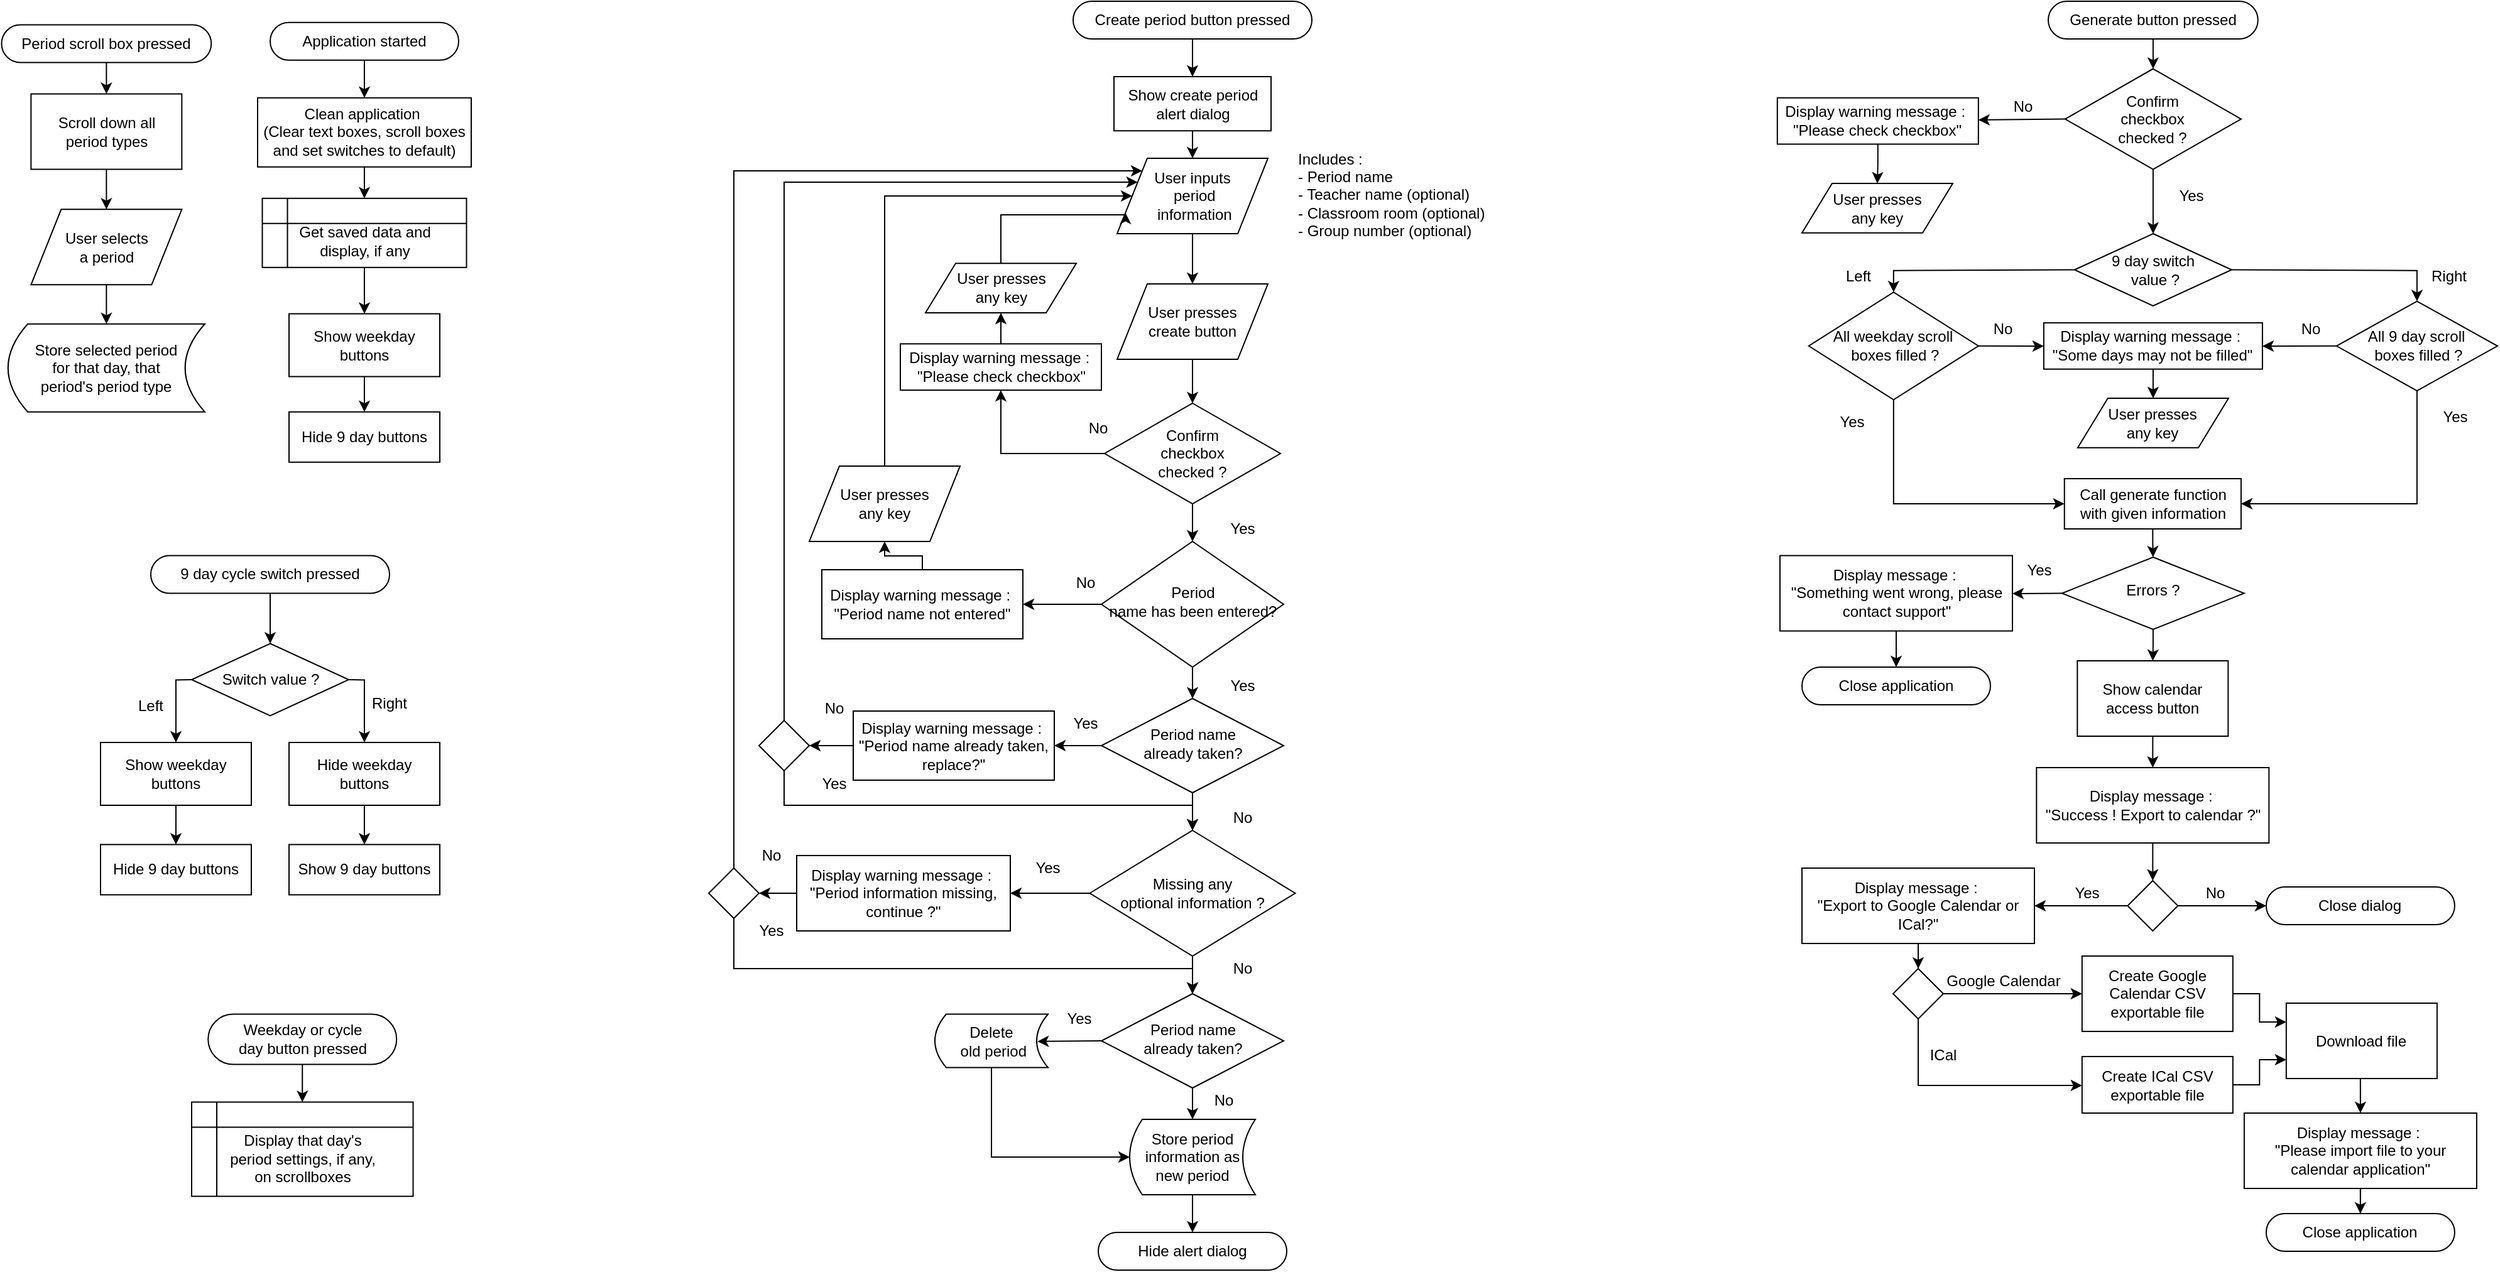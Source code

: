 <mxfile version="12.4.8" type="google"><diagram id="C5RBs43oDa-KdzZeNtuy" name="Page-1"><mxGraphModel dx="2889" dy="1118" grid="1" gridSize="10" guides="1" tooltips="1" connect="1" arrows="1" fold="1" page="1" pageScale="1" pageWidth="827" pageHeight="1169" math="0" shadow="0"><root><mxCell id="WIyWlLk6GJQsqaUBKTNV-0"/><mxCell id="WIyWlLk6GJQsqaUBKTNV-1" parent="WIyWlLk6GJQsqaUBKTNV-0"/><mxCell id="oQugHqv4biHZIEpsYnYX-87" style="edgeStyle=elbowEdgeStyle;rounded=0;orthogonalLoop=1;jettySize=auto;elbow=vertical;html=1;exitX=0.5;exitY=1;exitDx=0;exitDy=0;entryX=0.5;entryY=0;entryDx=0;entryDy=0;" parent="WIyWlLk6GJQsqaUBKTNV-1" source="WIyWlLk6GJQsqaUBKTNV-6" target="oQugHqv4biHZIEpsYnYX-86" edge="1"><mxGeometry relative="1" as="geometry"/></mxCell><mxCell id="oQugHqv4biHZIEpsYnYX-94" style="edgeStyle=elbowEdgeStyle;rounded=0;orthogonalLoop=1;jettySize=auto;elbow=vertical;html=1;exitX=0;exitY=0.5;exitDx=0;exitDy=0;entryX=1;entryY=0.5;entryDx=0;entryDy=0;" parent="WIyWlLk6GJQsqaUBKTNV-1" source="WIyWlLk6GJQsqaUBKTNV-6" target="oQugHqv4biHZIEpsYnYX-18" edge="1"><mxGeometry relative="1" as="geometry"/></mxCell><mxCell id="WIyWlLk6GJQsqaUBKTNV-6" value="Period &lt;br&gt;name has been entered?" style="rhombus;whiteSpace=wrap;html=1;shadow=0;fontFamily=Helvetica;fontSize=12;align=center;strokeWidth=1;spacing=6;spacingTop=-4;" parent="WIyWlLk6GJQsqaUBKTNV-1" vertex="1"><mxGeometry x="432.5" y="470" width="145" height="100" as="geometry"/></mxCell><mxCell id="oQugHqv4biHZIEpsYnYX-131" style="edgeStyle=elbowEdgeStyle;rounded=0;orthogonalLoop=1;jettySize=auto;elbow=vertical;html=1;exitX=0.5;exitY=1;exitDx=0;exitDy=0;entryX=0.5;entryY=0;entryDx=0;entryDy=0;" parent="WIyWlLk6GJQsqaUBKTNV-1" source="oQugHqv4biHZIEpsYnYX-2" target="oQugHqv4biHZIEpsYnYX-129" edge="1"><mxGeometry relative="1" as="geometry"/></mxCell><mxCell id="oQugHqv4biHZIEpsYnYX-2" value="Create period button pressed" style="rounded=1;whiteSpace=wrap;html=1;arcSize=50;" parent="WIyWlLk6GJQsqaUBKTNV-1" vertex="1"><mxGeometry x="410" y="40.0" width="190" height="30" as="geometry"/></mxCell><mxCell id="oQugHqv4biHZIEpsYnYX-3" style="edgeStyle=orthogonalEdgeStyle;rounded=0;orthogonalLoop=1;jettySize=auto;html=1;exitX=0.5;exitY=1;exitDx=0;exitDy=0;" parent="WIyWlLk6GJQsqaUBKTNV-1" source="oQugHqv4biHZIEpsYnYX-2" target="oQugHqv4biHZIEpsYnYX-2" edge="1"><mxGeometry relative="1" as="geometry"/></mxCell><mxCell id="oQugHqv4biHZIEpsYnYX-7" value="User inputs&lt;br&gt;&amp;nbsp;period&lt;br&gt;&amp;nbsp;information" style="shape=parallelogram;perimeter=parallelogramPerimeter;whiteSpace=wrap;html=1;" parent="WIyWlLk6GJQsqaUBKTNV-1" vertex="1"><mxGeometry x="445" y="165" width="120" height="60" as="geometry"/></mxCell><mxCell id="oQugHqv4biHZIEpsYnYX-36" style="edgeStyle=elbowEdgeStyle;rounded=0;orthogonalLoop=1;jettySize=auto;elbow=vertical;html=1;exitX=0.5;exitY=1;exitDx=0;exitDy=0;entryX=0.5;entryY=0;entryDx=0;entryDy=0;" parent="WIyWlLk6GJQsqaUBKTNV-1" source="oQugHqv4biHZIEpsYnYX-10" target="oQugHqv4biHZIEpsYnYX-35" edge="1"><mxGeometry relative="1" as="geometry"/></mxCell><mxCell id="oQugHqv4biHZIEpsYnYX-10" value="User presses&lt;br&gt;create button" style="shape=parallelogram;perimeter=parallelogramPerimeter;whiteSpace=wrap;html=1;" parent="WIyWlLk6GJQsqaUBKTNV-1" vertex="1"><mxGeometry x="445" y="265" width="120" height="60" as="geometry"/></mxCell><mxCell id="oQugHqv4biHZIEpsYnYX-11" value="" style="endArrow=classic;html=1;exitX=0.5;exitY=1;exitDx=0;exitDy=0;entryX=0.5;entryY=0;entryDx=0;entryDy=0;" parent="WIyWlLk6GJQsqaUBKTNV-1" source="oQugHqv4biHZIEpsYnYX-7" target="oQugHqv4biHZIEpsYnYX-10" edge="1"><mxGeometry width="50" height="50" relative="1" as="geometry"><mxPoint x="390" y="405" as="sourcePoint"/><mxPoint x="440" y="355" as="targetPoint"/></mxGeometry></mxCell><mxCell id="oQugHqv4biHZIEpsYnYX-13" value="Includes :&amp;nbsp;&lt;br&gt;- Period name&lt;br&gt;- Teacher name (optional)&lt;br&gt;- Classroom room (optional)&lt;br&gt;- Group number (optional)" style="text;html=1;align=left;verticalAlign=middle;resizable=0;points=[];autosize=1;" parent="WIyWlLk6GJQsqaUBKTNV-1" vertex="1"><mxGeometry x="586.75" y="153.74" width="160" height="80" as="geometry"/></mxCell><mxCell id="oQugHqv4biHZIEpsYnYX-17" value="No" style="text;html=1;strokeColor=none;fillColor=none;align=center;verticalAlign=middle;whiteSpace=wrap;rounded=0;" parent="WIyWlLk6GJQsqaUBKTNV-1" vertex="1"><mxGeometry x="400" y="492.5" width="40" height="20" as="geometry"/></mxCell><mxCell id="oQugHqv4biHZIEpsYnYX-146" style="edgeStyle=elbowEdgeStyle;rounded=0;orthogonalLoop=1;jettySize=auto;elbow=vertical;html=1;exitX=0.5;exitY=0;exitDx=0;exitDy=0;entryX=0.5;entryY=1;entryDx=0;entryDy=0;" parent="WIyWlLk6GJQsqaUBKTNV-1" source="oQugHqv4biHZIEpsYnYX-18" target="oQugHqv4biHZIEpsYnYX-145" edge="1"><mxGeometry relative="1" as="geometry"/></mxCell><mxCell id="oQugHqv4biHZIEpsYnYX-18" value="Display warning message :&amp;nbsp;&lt;br&gt;&quot;Period name not entered&quot;" style="rounded=0;whiteSpace=wrap;html=1;" parent="WIyWlLk6GJQsqaUBKTNV-1" vertex="1"><mxGeometry x="210" y="492.5" width="160" height="55" as="geometry"/></mxCell><mxCell id="oQugHqv4biHZIEpsYnYX-29" style="edgeStyle=orthogonalEdgeStyle;rounded=0;orthogonalLoop=1;jettySize=auto;html=1;exitX=0;exitY=0.5;exitDx=0;exitDy=0;entryX=1;entryY=0.5;entryDx=0;entryDy=0;" parent="WIyWlLk6GJQsqaUBKTNV-1" source="oQugHqv4biHZIEpsYnYX-22" target="oQugHqv4biHZIEpsYnYX-28" edge="1"><mxGeometry relative="1" as="geometry"/></mxCell><mxCell id="oQugHqv4biHZIEpsYnYX-116" style="edgeStyle=elbowEdgeStyle;rounded=0;orthogonalLoop=1;jettySize=auto;elbow=vertical;html=1;exitX=0.5;exitY=1;exitDx=0;exitDy=0;entryX=0.5;entryY=0;entryDx=0;entryDy=0;" parent="WIyWlLk6GJQsqaUBKTNV-1" source="oQugHqv4biHZIEpsYnYX-22" target="oQugHqv4biHZIEpsYnYX-115" edge="1"><mxGeometry relative="1" as="geometry"/></mxCell><mxCell id="oQugHqv4biHZIEpsYnYX-22" value="Missing any&lt;br&gt;optional information ?" style="rhombus;whiteSpace=wrap;html=1;" parent="WIyWlLk6GJQsqaUBKTNV-1" vertex="1"><mxGeometry x="423.25" y="700" width="163.5" height="100" as="geometry"/></mxCell><mxCell id="oQugHqv4biHZIEpsYnYX-25" value="Yes" style="text;html=1;strokeColor=none;fillColor=none;align=center;verticalAlign=middle;whiteSpace=wrap;rounded=0;" parent="WIyWlLk6GJQsqaUBKTNV-1" vertex="1"><mxGeometry x="525" y="575" width="40" height="20" as="geometry"/></mxCell><mxCell id="oQugHqv4biHZIEpsYnYX-32" style="edgeStyle=orthogonalEdgeStyle;rounded=0;orthogonalLoop=1;jettySize=auto;html=1;exitX=0;exitY=0.5;exitDx=0;exitDy=0;entryX=1;entryY=0.5;entryDx=0;entryDy=0;" parent="WIyWlLk6GJQsqaUBKTNV-1" source="oQugHqv4biHZIEpsYnYX-28" target="oQugHqv4biHZIEpsYnYX-31" edge="1"><mxGeometry relative="1" as="geometry"/></mxCell><mxCell id="oQugHqv4biHZIEpsYnYX-28" value="Display warning message :&amp;nbsp;&lt;br&gt;&quot;Period information missing, continue ?&quot;" style="rounded=0;whiteSpace=wrap;html=1;" parent="WIyWlLk6GJQsqaUBKTNV-1" vertex="1"><mxGeometry x="190" y="720" width="170" height="60" as="geometry"/></mxCell><mxCell id="oQugHqv4biHZIEpsYnYX-30" value="Yes" style="text;html=1;strokeColor=none;fillColor=none;align=center;verticalAlign=middle;whiteSpace=wrap;rounded=0;" parent="WIyWlLk6GJQsqaUBKTNV-1" vertex="1"><mxGeometry x="370" y="720" width="40" height="20" as="geometry"/></mxCell><mxCell id="oQugHqv4biHZIEpsYnYX-33" style="edgeStyle=orthogonalEdgeStyle;rounded=0;orthogonalLoop=1;jettySize=auto;html=1;exitX=0.5;exitY=0;exitDx=0;exitDy=0;entryX=0;entryY=0;entryDx=0;entryDy=0;" parent="WIyWlLk6GJQsqaUBKTNV-1" source="oQugHqv4biHZIEpsYnYX-31" target="oQugHqv4biHZIEpsYnYX-7" edge="1"><mxGeometry relative="1" as="geometry"><mxPoint x="420" y="195" as="targetPoint"/><Array as="points"><mxPoint x="140" y="175"/></Array></mxGeometry></mxCell><mxCell id="oQugHqv4biHZIEpsYnYX-166" style="edgeStyle=elbowEdgeStyle;rounded=0;orthogonalLoop=1;jettySize=auto;elbow=vertical;html=1;exitX=0.5;exitY=1;exitDx=0;exitDy=0;entryX=0.5;entryY=0;entryDx=0;entryDy=0;" parent="WIyWlLk6GJQsqaUBKTNV-1" source="oQugHqv4biHZIEpsYnYX-31" target="oQugHqv4biHZIEpsYnYX-115" edge="1"><mxGeometry relative="1" as="geometry"><Array as="points"><mxPoint x="330" y="810"/></Array></mxGeometry></mxCell><mxCell id="oQugHqv4biHZIEpsYnYX-31" value="" style="rhombus;whiteSpace=wrap;html=1;" parent="WIyWlLk6GJQsqaUBKTNV-1" vertex="1"><mxGeometry x="120" y="730" width="40" height="40" as="geometry"/></mxCell><mxCell id="oQugHqv4biHZIEpsYnYX-34" value="No" style="text;html=1;strokeColor=none;fillColor=none;align=center;verticalAlign=middle;whiteSpace=wrap;rounded=0;" parent="WIyWlLk6GJQsqaUBKTNV-1" vertex="1"><mxGeometry x="150" y="710" width="40" height="20" as="geometry"/></mxCell><mxCell id="oQugHqv4biHZIEpsYnYX-37" style="edgeStyle=elbowEdgeStyle;rounded=0;orthogonalLoop=1;jettySize=auto;elbow=vertical;html=1;exitX=0.5;exitY=1;exitDx=0;exitDy=0;entryX=0.5;entryY=0;entryDx=0;entryDy=0;" parent="WIyWlLk6GJQsqaUBKTNV-1" source="oQugHqv4biHZIEpsYnYX-35" target="WIyWlLk6GJQsqaUBKTNV-6" edge="1"><mxGeometry relative="1" as="geometry"/></mxCell><mxCell id="oQugHqv4biHZIEpsYnYX-164" style="edgeStyle=elbowEdgeStyle;rounded=0;orthogonalLoop=1;jettySize=auto;elbow=vertical;html=1;exitX=0;exitY=0.5;exitDx=0;exitDy=0;entryX=0.5;entryY=1;entryDx=0;entryDy=0;" parent="WIyWlLk6GJQsqaUBKTNV-1" source="oQugHqv4biHZIEpsYnYX-35" target="oQugHqv4biHZIEpsYnYX-161" edge="1"><mxGeometry relative="1" as="geometry"><Array as="points"><mxPoint x="400" y="400"/></Array></mxGeometry></mxCell><mxCell id="oQugHqv4biHZIEpsYnYX-35" value="Confirm &lt;br&gt;checkbox&lt;br&gt;checked ?" style="rhombus;whiteSpace=wrap;html=1;" parent="WIyWlLk6GJQsqaUBKTNV-1" vertex="1"><mxGeometry x="435" y="360" width="140" height="80" as="geometry"/></mxCell><mxCell id="oQugHqv4biHZIEpsYnYX-126" style="edgeStyle=elbowEdgeStyle;rounded=0;orthogonalLoop=1;jettySize=auto;elbow=vertical;html=1;exitX=0.5;exitY=1;exitDx=0;exitDy=0;entryX=0.5;entryY=0;entryDx=0;entryDy=0;" parent="WIyWlLk6GJQsqaUBKTNV-1" source="oQugHqv4biHZIEpsYnYX-43" target="oQugHqv4biHZIEpsYnYX-47" edge="1"><mxGeometry relative="1" as="geometry"/></mxCell><mxCell id="oQugHqv4biHZIEpsYnYX-43" value="Store period information as&lt;br&gt;new period" style="shape=dataStorage;whiteSpace=wrap;html=1;" parent="WIyWlLk6GJQsqaUBKTNV-1" vertex="1"><mxGeometry x="455" y="930" width="100" height="60" as="geometry"/></mxCell><mxCell id="oQugHqv4biHZIEpsYnYX-46" value="Yes" style="text;html=1;strokeColor=none;fillColor=none;align=center;verticalAlign=middle;whiteSpace=wrap;rounded=0;" parent="WIyWlLk6GJQsqaUBKTNV-1" vertex="1"><mxGeometry x="150" y="770" width="40" height="20" as="geometry"/></mxCell><mxCell id="oQugHqv4biHZIEpsYnYX-47" value="Hide alert dialog" style="rounded=1;whiteSpace=wrap;html=1;arcSize=50;" parent="WIyWlLk6GJQsqaUBKTNV-1" vertex="1"><mxGeometry x="430" y="1020" width="150" height="30" as="geometry"/></mxCell><mxCell id="oQugHqv4biHZIEpsYnYX-53" style="edgeStyle=elbowEdgeStyle;rounded=0;orthogonalLoop=1;jettySize=auto;elbow=vertical;html=1;exitX=0.5;exitY=1;exitDx=0;exitDy=0;entryX=0.5;entryY=0;entryDx=0;entryDy=0;" parent="WIyWlLk6GJQsqaUBKTNV-1" source="oQugHqv4biHZIEpsYnYX-49" target="oQugHqv4biHZIEpsYnYX-51" edge="1"><mxGeometry relative="1" as="geometry"/></mxCell><mxCell id="oQugHqv4biHZIEpsYnYX-49" value="Clean application&amp;nbsp;&lt;br&gt;(Clear text boxes, scroll boxes and set switches to default)" style="rounded=0;whiteSpace=wrap;html=1;" parent="WIyWlLk6GJQsqaUBKTNV-1" vertex="1"><mxGeometry x="-239" y="116.88" width="170" height="55" as="geometry"/></mxCell><mxCell id="oQugHqv4biHZIEpsYnYX-52" style="edgeStyle=elbowEdgeStyle;rounded=0;orthogonalLoop=1;jettySize=auto;elbow=vertical;html=1;exitX=0.5;exitY=1;exitDx=0;exitDy=0;entryX=0.5;entryY=0;entryDx=0;entryDy=0;" parent="WIyWlLk6GJQsqaUBKTNV-1" source="oQugHqv4biHZIEpsYnYX-50" target="oQugHqv4biHZIEpsYnYX-49" edge="1"><mxGeometry relative="1" as="geometry"/></mxCell><mxCell id="oQugHqv4biHZIEpsYnYX-50" value="Application started" style="rounded=1;whiteSpace=wrap;html=1;arcSize=50;" parent="WIyWlLk6GJQsqaUBKTNV-1" vertex="1"><mxGeometry x="-229" y="56.88" width="150" height="30" as="geometry"/></mxCell><mxCell id="oQugHqv4biHZIEpsYnYX-73" style="edgeStyle=elbowEdgeStyle;rounded=0;orthogonalLoop=1;jettySize=auto;elbow=vertical;html=1;exitX=0.5;exitY=1;exitDx=0;exitDy=0;entryX=0.5;entryY=0;entryDx=0;entryDy=0;" parent="WIyWlLk6GJQsqaUBKTNV-1" source="oQugHqv4biHZIEpsYnYX-51" target="oQugHqv4biHZIEpsYnYX-72" edge="1"><mxGeometry relative="1" as="geometry"/></mxCell><mxCell id="oQugHqv4biHZIEpsYnYX-51" value="&amp;nbsp; &amp;nbsp; &amp;nbsp; &amp;nbsp;&lt;br&gt;Get saved data and &lt;br&gt;display, if any" style="shape=internalStorage;whiteSpace=wrap;html=1;backgroundOutline=1;" parent="WIyWlLk6GJQsqaUBKTNV-1" vertex="1"><mxGeometry x="-235.25" y="196.88" width="162.5" height="55" as="geometry"/></mxCell><mxCell id="oQugHqv4biHZIEpsYnYX-58" style="edgeStyle=elbowEdgeStyle;rounded=0;orthogonalLoop=1;jettySize=auto;elbow=vertical;html=1;exitX=0.5;exitY=1;exitDx=0;exitDy=0;entryX=0.5;entryY=0;entryDx=0;entryDy=0;" parent="WIyWlLk6GJQsqaUBKTNV-1" source="oQugHqv4biHZIEpsYnYX-54" target="oQugHqv4biHZIEpsYnYX-57" edge="1"><mxGeometry relative="1" as="geometry"/></mxCell><mxCell id="oQugHqv4biHZIEpsYnYX-54" value="9 day cycle switch pressed" style="rounded=1;whiteSpace=wrap;html=1;arcSize=50;" parent="WIyWlLk6GJQsqaUBKTNV-1" vertex="1"><mxGeometry x="-324" y="481.25" width="190" height="30" as="geometry"/></mxCell><mxCell id="oQugHqv4biHZIEpsYnYX-152" style="edgeStyle=elbowEdgeStyle;rounded=0;orthogonalLoop=1;jettySize=auto;elbow=vertical;html=1;exitX=1;exitY=0.5;exitDx=0;exitDy=0;entryX=0.5;entryY=0;entryDx=0;entryDy=0;" parent="WIyWlLk6GJQsqaUBKTNV-1" source="oQugHqv4biHZIEpsYnYX-57" target="oQugHqv4biHZIEpsYnYX-59" edge="1"><mxGeometry relative="1" as="geometry"><Array as="points"><mxPoint x="-154" y="580.25"/></Array></mxGeometry></mxCell><mxCell id="oQugHqv4biHZIEpsYnYX-153" style="edgeStyle=elbowEdgeStyle;rounded=0;orthogonalLoop=1;jettySize=auto;elbow=vertical;html=1;exitX=0;exitY=0.5;exitDx=0;exitDy=0;entryX=0.5;entryY=0;entryDx=0;entryDy=0;" parent="WIyWlLk6GJQsqaUBKTNV-1" source="oQugHqv4biHZIEpsYnYX-57" target="oQugHqv4biHZIEpsYnYX-62" edge="1"><mxGeometry relative="1" as="geometry"><Array as="points"><mxPoint x="-304" y="580.25"/></Array></mxGeometry></mxCell><mxCell id="oQugHqv4biHZIEpsYnYX-57" value="Switch value ?" style="rhombus;whiteSpace=wrap;html=1;" parent="WIyWlLk6GJQsqaUBKTNV-1" vertex="1"><mxGeometry x="-291.5" y="551.25" width="125" height="57.5" as="geometry"/></mxCell><mxCell id="oQugHqv4biHZIEpsYnYX-69" style="edgeStyle=elbowEdgeStyle;rounded=0;orthogonalLoop=1;jettySize=auto;elbow=vertical;html=1;exitX=0.5;exitY=1;exitDx=0;exitDy=0;entryX=0.5;entryY=0;entryDx=0;entryDy=0;" parent="WIyWlLk6GJQsqaUBKTNV-1" source="oQugHqv4biHZIEpsYnYX-59" target="oQugHqv4biHZIEpsYnYX-60" edge="1"><mxGeometry relative="1" as="geometry"/></mxCell><mxCell id="oQugHqv4biHZIEpsYnYX-59" value="Hide weekday buttons" style="rounded=0;whiteSpace=wrap;html=1;" parent="WIyWlLk6GJQsqaUBKTNV-1" vertex="1"><mxGeometry x="-214" y="630" width="120" height="50" as="geometry"/></mxCell><mxCell id="oQugHqv4biHZIEpsYnYX-60" value="Show 9 day buttons" style="rounded=0;whiteSpace=wrap;html=1;" parent="WIyWlLk6GJQsqaUBKTNV-1" vertex="1"><mxGeometry x="-214" y="711.25" width="120" height="40" as="geometry"/></mxCell><mxCell id="oQugHqv4biHZIEpsYnYX-61" value="Hide 9 day buttons" style="rounded=0;whiteSpace=wrap;html=1;" parent="WIyWlLk6GJQsqaUBKTNV-1" vertex="1"><mxGeometry x="-364" y="711.25" width="120" height="40" as="geometry"/></mxCell><mxCell id="oQugHqv4biHZIEpsYnYX-68" style="edgeStyle=elbowEdgeStyle;rounded=0;orthogonalLoop=1;jettySize=auto;elbow=vertical;html=1;exitX=0.5;exitY=1;exitDx=0;exitDy=0;entryX=0.5;entryY=0;entryDx=0;entryDy=0;" parent="WIyWlLk6GJQsqaUBKTNV-1" source="oQugHqv4biHZIEpsYnYX-62" target="oQugHqv4biHZIEpsYnYX-61" edge="1"><mxGeometry relative="1" as="geometry"/></mxCell><mxCell id="oQugHqv4biHZIEpsYnYX-62" value="Show weekday buttons" style="rounded=0;whiteSpace=wrap;html=1;" parent="WIyWlLk6GJQsqaUBKTNV-1" vertex="1"><mxGeometry x="-364" y="630" width="120" height="50" as="geometry"/></mxCell><mxCell id="oQugHqv4biHZIEpsYnYX-66" value="Left" style="text;html=1;strokeColor=none;fillColor=none;align=center;verticalAlign=middle;whiteSpace=wrap;rounded=0;" parent="WIyWlLk6GJQsqaUBKTNV-1" vertex="1"><mxGeometry x="-344" y="591.25" width="40" height="20" as="geometry"/></mxCell><mxCell id="oQugHqv4biHZIEpsYnYX-67" value="Right" style="text;html=1;strokeColor=none;fillColor=none;align=center;verticalAlign=middle;whiteSpace=wrap;rounded=0;" parent="WIyWlLk6GJQsqaUBKTNV-1" vertex="1"><mxGeometry x="-154" y="588.75" width="40" height="20" as="geometry"/></mxCell><mxCell id="oQugHqv4biHZIEpsYnYX-70" value="Hide 9 day buttons" style="rounded=0;whiteSpace=wrap;html=1;" parent="WIyWlLk6GJQsqaUBKTNV-1" vertex="1"><mxGeometry x="-214" y="366.88" width="120" height="40" as="geometry"/></mxCell><mxCell id="oQugHqv4biHZIEpsYnYX-71" style="edgeStyle=elbowEdgeStyle;rounded=0;orthogonalLoop=1;jettySize=auto;elbow=vertical;html=1;exitX=0.5;exitY=1;exitDx=0;exitDy=0;entryX=0.5;entryY=0;entryDx=0;entryDy=0;" parent="WIyWlLk6GJQsqaUBKTNV-1" source="oQugHqv4biHZIEpsYnYX-72" target="oQugHqv4biHZIEpsYnYX-70" edge="1"><mxGeometry relative="1" as="geometry"/></mxCell><mxCell id="oQugHqv4biHZIEpsYnYX-72" value="Show weekday buttons" style="rounded=0;whiteSpace=wrap;html=1;" parent="WIyWlLk6GJQsqaUBKTNV-1" vertex="1"><mxGeometry x="-214" y="288.76" width="120" height="50" as="geometry"/></mxCell><mxCell id="oQugHqv4biHZIEpsYnYX-77" style="edgeStyle=elbowEdgeStyle;rounded=0;orthogonalLoop=1;jettySize=auto;elbow=vertical;html=1;exitX=0.5;exitY=1;exitDx=0;exitDy=0;entryX=0.5;entryY=0;entryDx=0;entryDy=0;" parent="WIyWlLk6GJQsqaUBKTNV-1" source="oQugHqv4biHZIEpsYnYX-74" target="oQugHqv4biHZIEpsYnYX-76" edge="1"><mxGeometry relative="1" as="geometry"/></mxCell><mxCell id="oQugHqv4biHZIEpsYnYX-74" value="Weekday or cycle &lt;br&gt;day button pressed" style="rounded=1;whiteSpace=wrap;html=1;arcSize=50;" parent="WIyWlLk6GJQsqaUBKTNV-1" vertex="1"><mxGeometry x="-278.38" y="846.25" width="150" height="40" as="geometry"/></mxCell><mxCell id="oQugHqv4biHZIEpsYnYX-76" value="&amp;nbsp; &amp;nbsp; &amp;nbsp; &amp;nbsp;&lt;br&gt;Display that day's&lt;br&gt;&amp;nbsp;period settings, if any,&amp;nbsp;&lt;br&gt;on scrollboxes" style="shape=internalStorage;whiteSpace=wrap;html=1;backgroundOutline=1;" parent="WIyWlLk6GJQsqaUBKTNV-1" vertex="1"><mxGeometry x="-291.5" y="916.25" width="176.25" height="75" as="geometry"/></mxCell><mxCell id="oQugHqv4biHZIEpsYnYX-80" style="edgeStyle=elbowEdgeStyle;rounded=0;orthogonalLoop=1;jettySize=auto;elbow=vertical;html=1;exitX=0.5;exitY=1;exitDx=0;exitDy=0;entryX=0.5;entryY=0;entryDx=0;entryDy=0;" parent="WIyWlLk6GJQsqaUBKTNV-1" source="oQugHqv4biHZIEpsYnYX-78" target="oQugHqv4biHZIEpsYnYX-79" edge="1"><mxGeometry relative="1" as="geometry"/></mxCell><mxCell id="oQugHqv4biHZIEpsYnYX-78" value="Period scroll box pressed" style="rounded=1;whiteSpace=wrap;html=1;arcSize=50;" parent="WIyWlLk6GJQsqaUBKTNV-1" vertex="1"><mxGeometry x="-442.75" y="58.76" width="166.88" height="30" as="geometry"/></mxCell><mxCell id="oQugHqv4biHZIEpsYnYX-83" style="edgeStyle=elbowEdgeStyle;rounded=0;orthogonalLoop=1;jettySize=auto;elbow=vertical;html=1;exitX=0.5;exitY=1;exitDx=0;exitDy=0;entryX=0.5;entryY=0;entryDx=0;entryDy=0;" parent="WIyWlLk6GJQsqaUBKTNV-1" source="oQugHqv4biHZIEpsYnYX-79" target="oQugHqv4biHZIEpsYnYX-81" edge="1"><mxGeometry relative="1" as="geometry"/></mxCell><mxCell id="oQugHqv4biHZIEpsYnYX-79" value="Scroll down all &lt;br&gt;period types" style="rounded=0;whiteSpace=wrap;html=1;" parent="WIyWlLk6GJQsqaUBKTNV-1" vertex="1"><mxGeometry x="-419.31" y="113.76" width="120" height="60" as="geometry"/></mxCell><mxCell id="oQugHqv4biHZIEpsYnYX-85" style="edgeStyle=elbowEdgeStyle;rounded=0;orthogonalLoop=1;jettySize=auto;elbow=vertical;html=1;exitX=0.5;exitY=1;exitDx=0;exitDy=0;" parent="WIyWlLk6GJQsqaUBKTNV-1" source="oQugHqv4biHZIEpsYnYX-81" target="oQugHqv4biHZIEpsYnYX-84" edge="1"><mxGeometry relative="1" as="geometry"/></mxCell><mxCell id="oQugHqv4biHZIEpsYnYX-81" value="User selects&lt;br&gt;a period" style="shape=parallelogram;perimeter=parallelogramPerimeter;whiteSpace=wrap;html=1;" parent="WIyWlLk6GJQsqaUBKTNV-1" vertex="1"><mxGeometry x="-419.31" y="205.64" width="120" height="60" as="geometry"/></mxCell><mxCell id="oQugHqv4biHZIEpsYnYX-84" value="Store selected period &lt;br&gt;for that day, that &lt;br&gt;period's period type" style="shape=dataStorage;whiteSpace=wrap;html=1;" parent="WIyWlLk6GJQsqaUBKTNV-1" vertex="1"><mxGeometry x="-437.59" y="296.88" width="156.56" height="70" as="geometry"/></mxCell><mxCell id="oQugHqv4biHZIEpsYnYX-88" style="edgeStyle=elbowEdgeStyle;rounded=0;orthogonalLoop=1;jettySize=auto;elbow=vertical;html=1;exitX=0.5;exitY=1;exitDx=0;exitDy=0;entryX=0.5;entryY=0;entryDx=0;entryDy=0;" parent="WIyWlLk6GJQsqaUBKTNV-1" source="oQugHqv4biHZIEpsYnYX-86" target="oQugHqv4biHZIEpsYnYX-22" edge="1"><mxGeometry relative="1" as="geometry"/></mxCell><mxCell id="oQugHqv4biHZIEpsYnYX-103" style="edgeStyle=elbowEdgeStyle;rounded=0;orthogonalLoop=1;jettySize=auto;elbow=vertical;html=1;exitX=0;exitY=0.5;exitDx=0;exitDy=0;entryX=1;entryY=0.5;entryDx=0;entryDy=0;" parent="WIyWlLk6GJQsqaUBKTNV-1" source="oQugHqv4biHZIEpsYnYX-86" target="oQugHqv4biHZIEpsYnYX-96" edge="1"><mxGeometry relative="1" as="geometry"/></mxCell><mxCell id="oQugHqv4biHZIEpsYnYX-86" value="Period name &lt;br&gt;already taken?" style="rhombus;whiteSpace=wrap;html=1;shadow=0;fontFamily=Helvetica;fontSize=12;align=center;strokeWidth=1;spacing=6;spacingTop=-4;" parent="WIyWlLk6GJQsqaUBKTNV-1" vertex="1"><mxGeometry x="432.5" y="595" width="145" height="75" as="geometry"/></mxCell><mxCell id="oQugHqv4biHZIEpsYnYX-90" value="Yes" style="text;html=1;strokeColor=none;fillColor=none;align=center;verticalAlign=middle;whiteSpace=wrap;rounded=0;" parent="WIyWlLk6GJQsqaUBKTNV-1" vertex="1"><mxGeometry x="400" y="605" width="40" height="20" as="geometry"/></mxCell><mxCell id="oQugHqv4biHZIEpsYnYX-91" value="No" style="text;html=1;strokeColor=none;fillColor=none;align=center;verticalAlign=middle;whiteSpace=wrap;rounded=0;" parent="WIyWlLk6GJQsqaUBKTNV-1" vertex="1"><mxGeometry x="525" y="680" width="40" height="20" as="geometry"/></mxCell><mxCell id="oQugHqv4biHZIEpsYnYX-92" value="No" style="text;html=1;strokeColor=none;fillColor=none;align=center;verticalAlign=middle;whiteSpace=wrap;rounded=0;" parent="WIyWlLk6GJQsqaUBKTNV-1" vertex="1"><mxGeometry x="410" y="370" width="40" height="20" as="geometry"/></mxCell><mxCell id="oQugHqv4biHZIEpsYnYX-93" value="Yes" style="text;html=1;strokeColor=none;fillColor=none;align=center;verticalAlign=middle;whiteSpace=wrap;rounded=0;" parent="WIyWlLk6GJQsqaUBKTNV-1" vertex="1"><mxGeometry x="525" y="450" width="40" height="20" as="geometry"/></mxCell><mxCell id="oQugHqv4biHZIEpsYnYX-105" style="edgeStyle=elbowEdgeStyle;rounded=0;orthogonalLoop=1;jettySize=auto;elbow=vertical;html=1;exitX=0;exitY=0.5;exitDx=0;exitDy=0;entryX=1;entryY=0.5;entryDx=0;entryDy=0;" parent="WIyWlLk6GJQsqaUBKTNV-1" source="oQugHqv4biHZIEpsYnYX-96" target="oQugHqv4biHZIEpsYnYX-104" edge="1"><mxGeometry relative="1" as="geometry"/></mxCell><mxCell id="oQugHqv4biHZIEpsYnYX-96" value="Display warning message :&amp;nbsp;&lt;br&gt;&quot;Period name already taken, replace?&quot;" style="rounded=0;whiteSpace=wrap;html=1;" parent="WIyWlLk6GJQsqaUBKTNV-1" vertex="1"><mxGeometry x="235" y="605" width="160" height="55" as="geometry"/></mxCell><mxCell id="oQugHqv4biHZIEpsYnYX-107" style="edgeStyle=elbowEdgeStyle;rounded=0;orthogonalLoop=1;jettySize=auto;elbow=vertical;html=1;exitX=0.5;exitY=0;exitDx=0;exitDy=0;entryX=0;entryY=0.25;entryDx=0;entryDy=0;" parent="WIyWlLk6GJQsqaUBKTNV-1" source="oQugHqv4biHZIEpsYnYX-104" target="oQugHqv4biHZIEpsYnYX-7" edge="1"><mxGeometry relative="1" as="geometry"><Array as="points"><mxPoint x="340" y="184"/></Array></mxGeometry></mxCell><mxCell id="oQugHqv4biHZIEpsYnYX-109" style="edgeStyle=elbowEdgeStyle;rounded=0;orthogonalLoop=1;jettySize=auto;elbow=vertical;html=1;exitX=0.5;exitY=1;exitDx=0;exitDy=0;entryX=0.5;entryY=0;entryDx=0;entryDy=0;" parent="WIyWlLk6GJQsqaUBKTNV-1" source="oQugHqv4biHZIEpsYnYX-104" target="oQugHqv4biHZIEpsYnYX-22" edge="1"><mxGeometry relative="1" as="geometry"><Array as="points"><mxPoint x="400" y="680"/><mxPoint x="505" y="700"/><mxPoint x="330" y="700"/></Array></mxGeometry></mxCell><mxCell id="oQugHqv4biHZIEpsYnYX-104" value="" style="rhombus;whiteSpace=wrap;html=1;" parent="WIyWlLk6GJQsqaUBKTNV-1" vertex="1"><mxGeometry x="160" y="612.5" width="40" height="40" as="geometry"/></mxCell><mxCell id="oQugHqv4biHZIEpsYnYX-108" value="No" style="text;html=1;strokeColor=none;fillColor=none;align=center;verticalAlign=middle;whiteSpace=wrap;rounded=0;" parent="WIyWlLk6GJQsqaUBKTNV-1" vertex="1"><mxGeometry x="200" y="592.5" width="40" height="20" as="geometry"/></mxCell><mxCell id="oQugHqv4biHZIEpsYnYX-110" value="Yes" style="text;html=1;strokeColor=none;fillColor=none;align=center;verticalAlign=middle;whiteSpace=wrap;rounded=0;" parent="WIyWlLk6GJQsqaUBKTNV-1" vertex="1"><mxGeometry x="200" y="652.5" width="40" height="20" as="geometry"/></mxCell><mxCell id="oQugHqv4biHZIEpsYnYX-125" style="edgeStyle=elbowEdgeStyle;rounded=0;orthogonalLoop=1;jettySize=auto;elbow=vertical;html=1;exitX=0.5;exitY=1;exitDx=0;exitDy=0;entryX=0;entryY=0.5;entryDx=0;entryDy=0;" parent="WIyWlLk6GJQsqaUBKTNV-1" source="oQugHqv4biHZIEpsYnYX-111" target="oQugHqv4biHZIEpsYnYX-43" edge="1"><mxGeometry relative="1" as="geometry"><Array as="points"><mxPoint x="400" y="960"/></Array></mxGeometry></mxCell><mxCell id="oQugHqv4biHZIEpsYnYX-111" value="Delete&lt;br&gt;&amp;nbsp;old period" style="shape=dataStorage;whiteSpace=wrap;html=1;" parent="WIyWlLk6GJQsqaUBKTNV-1" vertex="1"><mxGeometry x="300" y="846.25" width="90" height="42.5" as="geometry"/></mxCell><mxCell id="oQugHqv4biHZIEpsYnYX-119" style="edgeStyle=elbowEdgeStyle;rounded=0;orthogonalLoop=1;jettySize=auto;elbow=vertical;html=1;exitX=0;exitY=0.5;exitDx=0;exitDy=0;entryX=0.907;entryY=0.535;entryDx=0;entryDy=0;entryPerimeter=0;" parent="WIyWlLk6GJQsqaUBKTNV-1" source="oQugHqv4biHZIEpsYnYX-115" target="oQugHqv4biHZIEpsYnYX-111" edge="1"><mxGeometry relative="1" as="geometry"/></mxCell><mxCell id="oQugHqv4biHZIEpsYnYX-124" style="edgeStyle=elbowEdgeStyle;rounded=0;orthogonalLoop=1;jettySize=auto;elbow=vertical;html=1;exitX=0.5;exitY=1;exitDx=0;exitDy=0;" parent="WIyWlLk6GJQsqaUBKTNV-1" source="oQugHqv4biHZIEpsYnYX-115" target="oQugHqv4biHZIEpsYnYX-43" edge="1"><mxGeometry relative="1" as="geometry"/></mxCell><mxCell id="oQugHqv4biHZIEpsYnYX-115" value="Period name &lt;br&gt;already taken?" style="rhombus;whiteSpace=wrap;html=1;shadow=0;fontFamily=Helvetica;fontSize=12;align=center;strokeWidth=1;spacing=6;spacingTop=-4;" parent="WIyWlLk6GJQsqaUBKTNV-1" vertex="1"><mxGeometry x="432.5" y="830" width="145" height="75" as="geometry"/></mxCell><mxCell id="oQugHqv4biHZIEpsYnYX-117" value="No" style="text;html=1;strokeColor=none;fillColor=none;align=center;verticalAlign=middle;whiteSpace=wrap;rounded=0;" parent="WIyWlLk6GJQsqaUBKTNV-1" vertex="1"><mxGeometry x="525" y="800" width="40" height="20" as="geometry"/></mxCell><mxCell id="oQugHqv4biHZIEpsYnYX-122" value="No" style="text;html=1;strokeColor=none;fillColor=none;align=center;verticalAlign=middle;whiteSpace=wrap;rounded=0;" parent="WIyWlLk6GJQsqaUBKTNV-1" vertex="1"><mxGeometry x="510" y="905" width="40" height="20" as="geometry"/></mxCell><mxCell id="oQugHqv4biHZIEpsYnYX-123" value="Yes" style="text;html=1;strokeColor=none;fillColor=none;align=center;verticalAlign=middle;whiteSpace=wrap;rounded=0;" parent="WIyWlLk6GJQsqaUBKTNV-1" vertex="1"><mxGeometry x="395" y="840" width="40" height="20" as="geometry"/></mxCell><mxCell id="oQugHqv4biHZIEpsYnYX-132" style="edgeStyle=elbowEdgeStyle;rounded=0;orthogonalLoop=1;jettySize=auto;elbow=vertical;html=1;exitX=0.5;exitY=1;exitDx=0;exitDy=0;entryX=0.5;entryY=0;entryDx=0;entryDy=0;" parent="WIyWlLk6GJQsqaUBKTNV-1" source="oQugHqv4biHZIEpsYnYX-129" target="oQugHqv4biHZIEpsYnYX-7" edge="1"><mxGeometry relative="1" as="geometry"/></mxCell><mxCell id="oQugHqv4biHZIEpsYnYX-129" value="Show create period alert dialog" style="rounded=0;whiteSpace=wrap;html=1;" parent="WIyWlLk6GJQsqaUBKTNV-1" vertex="1"><mxGeometry x="442.5" y="100.0" width="125" height="43.12" as="geometry"/></mxCell><mxCell id="oQugHqv4biHZIEpsYnYX-171" style="edgeStyle=elbowEdgeStyle;rounded=0;orthogonalLoop=1;jettySize=auto;elbow=vertical;html=1;exitX=0.5;exitY=1;exitDx=0;exitDy=0;entryX=0.5;entryY=0;entryDx=0;entryDy=0;" parent="WIyWlLk6GJQsqaUBKTNV-1" source="oQugHqv4biHZIEpsYnYX-133" target="oQugHqv4biHZIEpsYnYX-170" edge="1"><mxGeometry relative="1" as="geometry"/></mxCell><mxCell id="oQugHqv4biHZIEpsYnYX-133" value="Generate button pressed" style="rounded=1;whiteSpace=wrap;html=1;arcSize=50;" parent="WIyWlLk6GJQsqaUBKTNV-1" vertex="1"><mxGeometry x="1186" y="40.0" width="166.88" height="30" as="geometry"/></mxCell><mxCell id="oQugHqv4biHZIEpsYnYX-155" style="edgeStyle=elbowEdgeStyle;rounded=0;orthogonalLoop=1;jettySize=auto;elbow=vertical;html=1;exitX=1;exitY=0.5;exitDx=0;exitDy=0;entryX=0.5;entryY=0;entryDx=0;entryDy=0;" parent="WIyWlLk6GJQsqaUBKTNV-1" source="oQugHqv4biHZIEpsYnYX-134" target="oQugHqv4biHZIEpsYnYX-150" edge="1"><mxGeometry relative="1" as="geometry"><Array as="points"><mxPoint x="1345.41" y="254.33"/></Array></mxGeometry></mxCell><mxCell id="oQugHqv4biHZIEpsYnYX-156" style="edgeStyle=elbowEdgeStyle;rounded=0;orthogonalLoop=1;jettySize=auto;elbow=vertical;html=1;exitX=0;exitY=0.5;exitDx=0;exitDy=0;entryX=0.5;entryY=0;entryDx=0;entryDy=0;" parent="WIyWlLk6GJQsqaUBKTNV-1" source="oQugHqv4biHZIEpsYnYX-134" target="oQugHqv4biHZIEpsYnYX-140" edge="1"><mxGeometry relative="1" as="geometry"><Array as="points"><mxPoint x="1205.41" y="254.33"/></Array></mxGeometry></mxCell><mxCell id="oQugHqv4biHZIEpsYnYX-134" value="9 day switch&lt;br&gt;&amp;nbsp;value ?" style="rhombus;whiteSpace=wrap;html=1;" parent="WIyWlLk6GJQsqaUBKTNV-1" vertex="1"><mxGeometry x="1206.94" y="225" width="125" height="57.5" as="geometry"/></mxCell><mxCell id="oQugHqv4biHZIEpsYnYX-138" value="Right" style="text;html=1;strokeColor=none;fillColor=none;align=center;verticalAlign=middle;whiteSpace=wrap;rounded=0;" parent="WIyWlLk6GJQsqaUBKTNV-1" vertex="1"><mxGeometry x="1485" y="249.07" width="40" height="20" as="geometry"/></mxCell><mxCell id="oQugHqv4biHZIEpsYnYX-139" value="Left" style="text;html=1;strokeColor=none;fillColor=none;align=center;verticalAlign=middle;whiteSpace=wrap;rounded=0;" parent="WIyWlLk6GJQsqaUBKTNV-1" vertex="1"><mxGeometry x="1015.0" y="249.07" width="40" height="20" as="geometry"/></mxCell><mxCell id="oQugHqv4biHZIEpsYnYX-178" style="edgeStyle=elbowEdgeStyle;rounded=0;orthogonalLoop=1;jettySize=auto;elbow=vertical;html=1;exitX=1;exitY=0.5;exitDx=0;exitDy=0;entryX=0;entryY=0.5;entryDx=0;entryDy=0;" parent="WIyWlLk6GJQsqaUBKTNV-1" source="oQugHqv4biHZIEpsYnYX-140" target="oQugHqv4biHZIEpsYnYX-175" edge="1"><mxGeometry relative="1" as="geometry"/></mxCell><mxCell id="oQugHqv4biHZIEpsYnYX-199" style="edgeStyle=elbowEdgeStyle;rounded=0;orthogonalLoop=1;jettySize=auto;elbow=vertical;html=1;exitX=0.5;exitY=1;exitDx=0;exitDy=0;entryX=0;entryY=0.5;entryDx=0;entryDy=0;" parent="WIyWlLk6GJQsqaUBKTNV-1" source="oQugHqv4biHZIEpsYnYX-140" target="oQugHqv4biHZIEpsYnYX-190" edge="1"><mxGeometry relative="1" as="geometry"><Array as="points"><mxPoint x="1130" y="440"/></Array></mxGeometry></mxCell><mxCell id="oQugHqv4biHZIEpsYnYX-140" value="All weekday scroll&lt;br&gt;&amp;nbsp;boxes filled ?" style="rhombus;whiteSpace=wrap;html=1;" parent="WIyWlLk6GJQsqaUBKTNV-1" vertex="1"><mxGeometry x="995.41" y="271.57" width="135" height="85.62" as="geometry"/></mxCell><mxCell id="oQugHqv4biHZIEpsYnYX-147" style="edgeStyle=elbowEdgeStyle;rounded=0;orthogonalLoop=1;jettySize=auto;elbow=vertical;html=1;exitX=0.5;exitY=0;exitDx=0;exitDy=0;entryX=0;entryY=0.5;entryDx=0;entryDy=0;" parent="WIyWlLk6GJQsqaUBKTNV-1" source="oQugHqv4biHZIEpsYnYX-145" target="oQugHqv4biHZIEpsYnYX-7" edge="1"><mxGeometry relative="1" as="geometry"><Array as="points"><mxPoint x="400" y="195"/></Array></mxGeometry></mxCell><mxCell id="oQugHqv4biHZIEpsYnYX-145" value="User presses&lt;br&gt;any key" style="shape=parallelogram;perimeter=parallelogramPerimeter;whiteSpace=wrap;html=1;" parent="WIyWlLk6GJQsqaUBKTNV-1" vertex="1"><mxGeometry x="200" y="410" width="120" height="60" as="geometry"/></mxCell><mxCell id="oQugHqv4biHZIEpsYnYX-177" style="edgeStyle=elbowEdgeStyle;rounded=0;orthogonalLoop=1;jettySize=auto;elbow=vertical;html=1;exitX=0;exitY=0.5;exitDx=0;exitDy=0;entryX=1;entryY=0.5;entryDx=0;entryDy=0;" parent="WIyWlLk6GJQsqaUBKTNV-1" source="oQugHqv4biHZIEpsYnYX-150" target="oQugHqv4biHZIEpsYnYX-175" edge="1"><mxGeometry relative="1" as="geometry"/></mxCell><mxCell id="oQugHqv4biHZIEpsYnYX-200" style="edgeStyle=elbowEdgeStyle;rounded=0;orthogonalLoop=1;jettySize=auto;elbow=vertical;html=1;exitX=0.5;exitY=1;exitDx=0;exitDy=0;entryX=1;entryY=0.5;entryDx=0;entryDy=0;" parent="WIyWlLk6GJQsqaUBKTNV-1" source="oQugHqv4biHZIEpsYnYX-150" target="oQugHqv4biHZIEpsYnYX-190" edge="1"><mxGeometry relative="1" as="geometry"><Array as="points"><mxPoint x="1400" y="440"/></Array></mxGeometry></mxCell><mxCell id="oQugHqv4biHZIEpsYnYX-150" value="All 9 day scroll&lt;br&gt;&amp;nbsp;boxes filled ?" style="rhombus;whiteSpace=wrap;html=1;" parent="WIyWlLk6GJQsqaUBKTNV-1" vertex="1"><mxGeometry x="1415.41" y="278.76" width="128.06" height="71.24" as="geometry"/></mxCell><mxCell id="oQugHqv4biHZIEpsYnYX-160" style="edgeStyle=elbowEdgeStyle;rounded=0;orthogonalLoop=1;jettySize=auto;elbow=vertical;html=1;exitX=0.5;exitY=0;exitDx=0;exitDy=0;entryX=0.5;entryY=1;entryDx=0;entryDy=0;" parent="WIyWlLk6GJQsqaUBKTNV-1" source="oQugHqv4biHZIEpsYnYX-161" target="oQugHqv4biHZIEpsYnYX-162" edge="1"><mxGeometry relative="1" as="geometry"/></mxCell><mxCell id="oQugHqv4biHZIEpsYnYX-161" value="Display warning message :&amp;nbsp;&lt;br&gt;&quot;Please check checkbox&quot;" style="rounded=0;whiteSpace=wrap;html=1;" parent="WIyWlLk6GJQsqaUBKTNV-1" vertex="1"><mxGeometry x="272.5" y="312.69" width="160" height="36.86" as="geometry"/></mxCell><mxCell id="oQugHqv4biHZIEpsYnYX-165" style="edgeStyle=elbowEdgeStyle;rounded=0;orthogonalLoop=1;jettySize=auto;elbow=vertical;html=1;exitX=0.5;exitY=0;exitDx=0;exitDy=0;entryX=0;entryY=0.75;entryDx=0;entryDy=0;" parent="WIyWlLk6GJQsqaUBKTNV-1" source="oQugHqv4biHZIEpsYnYX-162" target="oQugHqv4biHZIEpsYnYX-7" edge="1"><mxGeometry relative="1" as="geometry"><Array as="points"><mxPoint x="410" y="210"/></Array></mxGeometry></mxCell><mxCell id="oQugHqv4biHZIEpsYnYX-162" value="User presses&lt;br&gt;any key" style="shape=parallelogram;perimeter=parallelogramPerimeter;whiteSpace=wrap;html=1;" parent="WIyWlLk6GJQsqaUBKTNV-1" vertex="1"><mxGeometry x="292.5" y="248.62" width="120" height="39.39" as="geometry"/></mxCell><mxCell id="oQugHqv4biHZIEpsYnYX-174" style="edgeStyle=elbowEdgeStyle;rounded=0;orthogonalLoop=1;jettySize=auto;elbow=vertical;html=1;entryX=0.5;entryY=0;entryDx=0;entryDy=0;" parent="WIyWlLk6GJQsqaUBKTNV-1" source="oQugHqv4biHZIEpsYnYX-168" target="oQugHqv4biHZIEpsYnYX-169" edge="1"><mxGeometry relative="1" as="geometry"/></mxCell><mxCell id="oQugHqv4biHZIEpsYnYX-168" value="Display warning message :&amp;nbsp;&lt;br&gt;&quot;Please check checkbox&quot;" style="rounded=0;whiteSpace=wrap;html=1;" parent="WIyWlLk6GJQsqaUBKTNV-1" vertex="1"><mxGeometry x="970.41" y="116.88" width="160" height="36.86" as="geometry"/></mxCell><mxCell id="oQugHqv4biHZIEpsYnYX-169" value="User presses&lt;br&gt;any key" style="shape=parallelogram;perimeter=parallelogramPerimeter;whiteSpace=wrap;html=1;" parent="WIyWlLk6GJQsqaUBKTNV-1" vertex="1"><mxGeometry x="990" y="185" width="120" height="39.39" as="geometry"/></mxCell><mxCell id="oQugHqv4biHZIEpsYnYX-172" style="edgeStyle=elbowEdgeStyle;rounded=0;orthogonalLoop=1;jettySize=auto;elbow=vertical;html=1;exitX=0.5;exitY=1;exitDx=0;exitDy=0;entryX=0.5;entryY=0;entryDx=0;entryDy=0;" parent="WIyWlLk6GJQsqaUBKTNV-1" source="oQugHqv4biHZIEpsYnYX-170" target="oQugHqv4biHZIEpsYnYX-134" edge="1"><mxGeometry relative="1" as="geometry"/></mxCell><mxCell id="oQugHqv4biHZIEpsYnYX-173" style="edgeStyle=elbowEdgeStyle;rounded=0;orthogonalLoop=1;jettySize=auto;elbow=vertical;html=1;exitX=0;exitY=0.5;exitDx=0;exitDy=0;entryX=1;entryY=0.5;entryDx=0;entryDy=0;" parent="WIyWlLk6GJQsqaUBKTNV-1" source="oQugHqv4biHZIEpsYnYX-170" target="oQugHqv4biHZIEpsYnYX-168" edge="1"><mxGeometry relative="1" as="geometry"/></mxCell><mxCell id="oQugHqv4biHZIEpsYnYX-170" value="Confirm &lt;br&gt;checkbox&lt;br&gt;checked ?" style="rhombus;whiteSpace=wrap;html=1;" parent="WIyWlLk6GJQsqaUBKTNV-1" vertex="1"><mxGeometry x="1199.44" y="93.76" width="140" height="80" as="geometry"/></mxCell><mxCell id="oQugHqv4biHZIEpsYnYX-189" style="edgeStyle=elbowEdgeStyle;rounded=0;orthogonalLoop=1;jettySize=auto;elbow=vertical;html=1;exitX=0.5;exitY=1;exitDx=0;exitDy=0;entryX=0.5;entryY=0;entryDx=0;entryDy=0;" parent="WIyWlLk6GJQsqaUBKTNV-1" source="oQugHqv4biHZIEpsYnYX-175" target="oQugHqv4biHZIEpsYnYX-188" edge="1"><mxGeometry relative="1" as="geometry"/></mxCell><mxCell id="oQugHqv4biHZIEpsYnYX-175" value="Display warning message :&amp;nbsp;&lt;br&gt;&quot;Some days may not be filled&quot;" style="rounded=0;whiteSpace=wrap;html=1;" parent="WIyWlLk6GJQsqaUBKTNV-1" vertex="1"><mxGeometry x="1182.44" y="295.95" width="174" height="36.86" as="geometry"/></mxCell><mxCell id="oQugHqv4biHZIEpsYnYX-179" value="Yes" style="text;html=1;strokeColor=none;fillColor=none;align=center;verticalAlign=middle;whiteSpace=wrap;rounded=0;" parent="WIyWlLk6GJQsqaUBKTNV-1" vertex="1"><mxGeometry x="1280" y="185" width="40" height="20" as="geometry"/></mxCell><mxCell id="oQugHqv4biHZIEpsYnYX-180" value="Yes" style="text;html=1;strokeColor=none;fillColor=none;align=center;verticalAlign=middle;whiteSpace=wrap;rounded=0;" parent="WIyWlLk6GJQsqaUBKTNV-1" vertex="1"><mxGeometry x="1010" y="365.12" width="40" height="20" as="geometry"/></mxCell><mxCell id="oQugHqv4biHZIEpsYnYX-181" value="Yes" style="text;html=1;strokeColor=none;fillColor=none;align=center;verticalAlign=middle;whiteSpace=wrap;rounded=0;" parent="WIyWlLk6GJQsqaUBKTNV-1" vertex="1"><mxGeometry x="1490" y="361.36" width="40" height="20" as="geometry"/></mxCell><mxCell id="oQugHqv4biHZIEpsYnYX-182" value="No" style="text;html=1;strokeColor=none;fillColor=none;align=center;verticalAlign=middle;whiteSpace=wrap;rounded=0;" parent="WIyWlLk6GJQsqaUBKTNV-1" vertex="1"><mxGeometry x="1130.41" y="291.36" width="40" height="20" as="geometry"/></mxCell><mxCell id="oQugHqv4biHZIEpsYnYX-183" value="No" style="text;html=1;strokeColor=none;fillColor=none;align=center;verticalAlign=middle;whiteSpace=wrap;rounded=0;" parent="WIyWlLk6GJQsqaUBKTNV-1" vertex="1"><mxGeometry x="1375.41" y="291.36" width="40" height="20" as="geometry"/></mxCell><mxCell id="oQugHqv4biHZIEpsYnYX-185" value="No" style="text;html=1;strokeColor=none;fillColor=none;align=center;verticalAlign=middle;whiteSpace=wrap;rounded=0;" parent="WIyWlLk6GJQsqaUBKTNV-1" vertex="1"><mxGeometry x="1146" y="113.76" width="40" height="20" as="geometry"/></mxCell><mxCell id="oQugHqv4biHZIEpsYnYX-188" value="User presses&lt;br&gt;any key" style="shape=parallelogram;perimeter=parallelogramPerimeter;whiteSpace=wrap;html=1;" parent="WIyWlLk6GJQsqaUBKTNV-1" vertex="1"><mxGeometry x="1209.44" y="356" width="120" height="39.39" as="geometry"/></mxCell><mxCell id="oQugHqv4biHZIEpsYnYX-193" style="edgeStyle=elbowEdgeStyle;rounded=0;orthogonalLoop=1;jettySize=auto;elbow=vertical;html=1;exitX=0.5;exitY=1;exitDx=0;exitDy=0;entryX=0.5;entryY=0;entryDx=0;entryDy=0;" parent="WIyWlLk6GJQsqaUBKTNV-1" source="oQugHqv4biHZIEpsYnYX-190" target="oQugHqv4biHZIEpsYnYX-192" edge="1"><mxGeometry relative="1" as="geometry"/></mxCell><mxCell id="oQugHqv4biHZIEpsYnYX-190" value="Call generate function with given information" style="rounded=0;whiteSpace=wrap;html=1;" parent="WIyWlLk6GJQsqaUBKTNV-1" vertex="1"><mxGeometry x="1198.88" y="420" width="140.56" height="40" as="geometry"/></mxCell><mxCell id="oQugHqv4biHZIEpsYnYX-195" style="edgeStyle=elbowEdgeStyle;rounded=0;orthogonalLoop=1;jettySize=auto;elbow=vertical;html=1;exitX=0;exitY=0.5;exitDx=0;exitDy=0;entryX=1;entryY=0.5;entryDx=0;entryDy=0;" parent="WIyWlLk6GJQsqaUBKTNV-1" source="oQugHqv4biHZIEpsYnYX-192" target="oQugHqv4biHZIEpsYnYX-194" edge="1"><mxGeometry relative="1" as="geometry"/></mxCell><mxCell id="oQugHqv4biHZIEpsYnYX-209" style="edgeStyle=elbowEdgeStyle;rounded=0;orthogonalLoop=1;jettySize=auto;elbow=vertical;html=1;exitX=0.5;exitY=1;exitDx=0;exitDy=0;entryX=0.5;entryY=0;entryDx=0;entryDy=0;" parent="WIyWlLk6GJQsqaUBKTNV-1" source="oQugHqv4biHZIEpsYnYX-192" target="oQugHqv4biHZIEpsYnYX-208" edge="1"><mxGeometry relative="1" as="geometry"/></mxCell><mxCell id="oQugHqv4biHZIEpsYnYX-192" value="Errors ?" style="rhombus;whiteSpace=wrap;html=1;shadow=0;fontFamily=Helvetica;fontSize=12;align=center;strokeWidth=1;spacing=6;spacingTop=-4;" parent="WIyWlLk6GJQsqaUBKTNV-1" vertex="1"><mxGeometry x="1196.94" y="482.5" width="145" height="57.5" as="geometry"/></mxCell><mxCell id="oQugHqv4biHZIEpsYnYX-197" style="edgeStyle=elbowEdgeStyle;rounded=0;orthogonalLoop=1;jettySize=auto;elbow=vertical;html=1;exitX=0.5;exitY=1;exitDx=0;exitDy=0;entryX=0.5;entryY=0;entryDx=0;entryDy=0;" parent="WIyWlLk6GJQsqaUBKTNV-1" source="oQugHqv4biHZIEpsYnYX-194" target="oQugHqv4biHZIEpsYnYX-196" edge="1"><mxGeometry relative="1" as="geometry"/></mxCell><mxCell id="oQugHqv4biHZIEpsYnYX-194" value="Display message :&amp;nbsp;&lt;br&gt;&quot;Something went wrong, please contact support&quot;" style="rounded=0;whiteSpace=wrap;html=1;" parent="WIyWlLk6GJQsqaUBKTNV-1" vertex="1"><mxGeometry x="972.5" y="481.25" width="185" height="60" as="geometry"/></mxCell><mxCell id="oQugHqv4biHZIEpsYnYX-196" value="Close application" style="rounded=1;whiteSpace=wrap;html=1;arcSize=50;" parent="WIyWlLk6GJQsqaUBKTNV-1" vertex="1"><mxGeometry x="990" y="570" width="150" height="30" as="geometry"/></mxCell><mxCell id="oQugHqv4biHZIEpsYnYX-198" value="Yes" style="text;html=1;strokeColor=none;fillColor=none;align=center;verticalAlign=middle;whiteSpace=wrap;rounded=0;" parent="WIyWlLk6GJQsqaUBKTNV-1" vertex="1"><mxGeometry x="1159.44" y="482.5" width="40" height="20" as="geometry"/></mxCell><mxCell id="oQugHqv4biHZIEpsYnYX-205" style="edgeStyle=elbowEdgeStyle;rounded=0;orthogonalLoop=1;jettySize=auto;elbow=vertical;html=1;exitX=0.5;exitY=1;exitDx=0;exitDy=0;entryX=0.5;entryY=0;entryDx=0;entryDy=0;" parent="WIyWlLk6GJQsqaUBKTNV-1" source="oQugHqv4biHZIEpsYnYX-201" target="oQugHqv4biHZIEpsYnYX-203" edge="1"><mxGeometry relative="1" as="geometry"/></mxCell><mxCell id="oQugHqv4biHZIEpsYnYX-201" value="Display message :&amp;nbsp;&lt;br&gt;&quot;Success ! Export to calendar ?&quot;" style="rounded=0;whiteSpace=wrap;html=1;" parent="WIyWlLk6GJQsqaUBKTNV-1" vertex="1"><mxGeometry x="1176.66" y="650" width="185" height="60" as="geometry"/></mxCell><mxCell id="oQugHqv4biHZIEpsYnYX-207" style="edgeStyle=elbowEdgeStyle;rounded=0;orthogonalLoop=1;jettySize=auto;elbow=vertical;html=1;exitX=0;exitY=0.5;exitDx=0;exitDy=0;entryX=1;entryY=0.5;entryDx=0;entryDy=0;" parent="WIyWlLk6GJQsqaUBKTNV-1" source="oQugHqv4biHZIEpsYnYX-203" target="oQugHqv4biHZIEpsYnYX-206" edge="1"><mxGeometry relative="1" as="geometry"/></mxCell><mxCell id="oQugHqv4biHZIEpsYnYX-231" style="edgeStyle=orthogonalEdgeStyle;rounded=0;orthogonalLoop=1;jettySize=auto;html=1;exitX=1;exitY=0.5;exitDx=0;exitDy=0;entryX=0;entryY=0.5;entryDx=0;entryDy=0;" parent="WIyWlLk6GJQsqaUBKTNV-1" source="oQugHqv4biHZIEpsYnYX-203" target="oQugHqv4biHZIEpsYnYX-230" edge="1"><mxGeometry relative="1" as="geometry"/></mxCell><mxCell id="oQugHqv4biHZIEpsYnYX-203" value="" style="rhombus;whiteSpace=wrap;html=1;" parent="WIyWlLk6GJQsqaUBKTNV-1" vertex="1"><mxGeometry x="1249.16" y="740" width="40" height="40" as="geometry"/></mxCell><mxCell id="oQugHqv4biHZIEpsYnYX-213" style="edgeStyle=elbowEdgeStyle;rounded=0;orthogonalLoop=1;jettySize=auto;elbow=vertical;html=1;exitX=0.5;exitY=1;exitDx=0;exitDy=0;entryX=0.5;entryY=0;entryDx=0;entryDy=0;" parent="WIyWlLk6GJQsqaUBKTNV-1" source="oQugHqv4biHZIEpsYnYX-206" target="oQugHqv4biHZIEpsYnYX-212" edge="1"><mxGeometry relative="1" as="geometry"/></mxCell><mxCell id="oQugHqv4biHZIEpsYnYX-206" value="Display message :&amp;nbsp;&lt;br&gt;&quot;Export to Google Calendar or ICal?&quot;" style="rounded=0;whiteSpace=wrap;html=1;" parent="WIyWlLk6GJQsqaUBKTNV-1" vertex="1"><mxGeometry x="990.0" y="730" width="185" height="60" as="geometry"/></mxCell><mxCell id="oQugHqv4biHZIEpsYnYX-210" style="edgeStyle=elbowEdgeStyle;rounded=0;orthogonalLoop=1;jettySize=auto;elbow=vertical;html=1;exitX=0.5;exitY=1;exitDx=0;exitDy=0;entryX=0.5;entryY=0;entryDx=0;entryDy=0;" parent="WIyWlLk6GJQsqaUBKTNV-1" source="oQugHqv4biHZIEpsYnYX-208" target="oQugHqv4biHZIEpsYnYX-201" edge="1"><mxGeometry relative="1" as="geometry"/></mxCell><mxCell id="oQugHqv4biHZIEpsYnYX-208" value="Show calendar access button" style="rounded=0;whiteSpace=wrap;html=1;" parent="WIyWlLk6GJQsqaUBKTNV-1" vertex="1"><mxGeometry x="1209.16" y="565" width="120" height="60" as="geometry"/></mxCell><mxCell id="oQugHqv4biHZIEpsYnYX-211" value="Yes" style="text;html=1;strokeColor=none;fillColor=none;align=center;verticalAlign=middle;whiteSpace=wrap;rounded=0;" parent="WIyWlLk6GJQsqaUBKTNV-1" vertex="1"><mxGeometry x="1196.94" y="740" width="40" height="20" as="geometry"/></mxCell><mxCell id="oQugHqv4biHZIEpsYnYX-216" style="edgeStyle=elbowEdgeStyle;rounded=0;orthogonalLoop=1;jettySize=auto;elbow=vertical;html=1;exitX=1;exitY=0.5;exitDx=0;exitDy=0;entryX=0;entryY=0.5;entryDx=0;entryDy=0;" parent="WIyWlLk6GJQsqaUBKTNV-1" source="oQugHqv4biHZIEpsYnYX-212" target="oQugHqv4biHZIEpsYnYX-215" edge="1"><mxGeometry relative="1" as="geometry"/></mxCell><mxCell id="oQugHqv4biHZIEpsYnYX-218" style="edgeStyle=elbowEdgeStyle;rounded=0;orthogonalLoop=1;jettySize=auto;elbow=vertical;html=1;exitX=0.5;exitY=1;exitDx=0;exitDy=0;entryX=0;entryY=0.5;entryDx=0;entryDy=0;" parent="WIyWlLk6GJQsqaUBKTNV-1" source="oQugHqv4biHZIEpsYnYX-212" target="oQugHqv4biHZIEpsYnYX-217" edge="1"><mxGeometry relative="1" as="geometry"><Array as="points"><mxPoint x="1150" y="903"/></Array></mxGeometry></mxCell><mxCell id="oQugHqv4biHZIEpsYnYX-212" value="" style="rhombus;whiteSpace=wrap;html=1;" parent="WIyWlLk6GJQsqaUBKTNV-1" vertex="1"><mxGeometry x="1062.5" y="810" width="40" height="40" as="geometry"/></mxCell><mxCell id="oQugHqv4biHZIEpsYnYX-214" value="Google Calendar" style="text;html=1;strokeColor=none;fillColor=none;align=center;verticalAlign=middle;whiteSpace=wrap;rounded=0;" parent="WIyWlLk6GJQsqaUBKTNV-1" vertex="1"><mxGeometry x="1087.91" y="810" width="125" height="20" as="geometry"/></mxCell><mxCell id="oQugHqv4biHZIEpsYnYX-222" style="edgeStyle=orthogonalEdgeStyle;rounded=0;orthogonalLoop=1;jettySize=auto;elbow=vertical;html=1;exitX=1;exitY=0.5;exitDx=0;exitDy=0;entryX=0;entryY=0.25;entryDx=0;entryDy=0;" parent="WIyWlLk6GJQsqaUBKTNV-1" source="oQugHqv4biHZIEpsYnYX-215" target="oQugHqv4biHZIEpsYnYX-220" edge="1"><mxGeometry relative="1" as="geometry"><mxPoint x="1430" y="880" as="targetPoint"/></mxGeometry></mxCell><mxCell id="oQugHqv4biHZIEpsYnYX-215" value="Create Google Calendar CSV exportable file" style="rounded=0;whiteSpace=wrap;html=1;" parent="WIyWlLk6GJQsqaUBKTNV-1" vertex="1"><mxGeometry x="1212.91" y="800" width="120" height="60" as="geometry"/></mxCell><mxCell id="oQugHqv4biHZIEpsYnYX-224" style="edgeStyle=orthogonalEdgeStyle;rounded=0;orthogonalLoop=1;jettySize=auto;html=1;exitX=1;exitY=0.5;exitDx=0;exitDy=0;entryX=0;entryY=0.75;entryDx=0;entryDy=0;" parent="WIyWlLk6GJQsqaUBKTNV-1" source="oQugHqv4biHZIEpsYnYX-217" target="oQugHqv4biHZIEpsYnYX-220" edge="1"><mxGeometry relative="1" as="geometry"/></mxCell><mxCell id="oQugHqv4biHZIEpsYnYX-217" value="Create ICal CSV exportable file" style="rounded=0;whiteSpace=wrap;html=1;" parent="WIyWlLk6GJQsqaUBKTNV-1" vertex="1"><mxGeometry x="1212.91" y="880" width="120" height="45" as="geometry"/></mxCell><mxCell id="oQugHqv4biHZIEpsYnYX-219" value="ICal" style="text;html=1;strokeColor=none;fillColor=none;align=center;verticalAlign=middle;whiteSpace=wrap;rounded=0;" parent="WIyWlLk6GJQsqaUBKTNV-1" vertex="1"><mxGeometry x="1040" y="868.75" width="125" height="20" as="geometry"/></mxCell><mxCell id="oQugHqv4biHZIEpsYnYX-226" style="edgeStyle=orthogonalEdgeStyle;rounded=0;orthogonalLoop=1;jettySize=auto;html=1;exitX=0.5;exitY=1;exitDx=0;exitDy=0;entryX=0.5;entryY=0;entryDx=0;entryDy=0;" parent="WIyWlLk6GJQsqaUBKTNV-1" source="oQugHqv4biHZIEpsYnYX-220" target="oQugHqv4biHZIEpsYnYX-225" edge="1"><mxGeometry relative="1" as="geometry"/></mxCell><mxCell id="oQugHqv4biHZIEpsYnYX-220" value="Download file" style="rounded=0;whiteSpace=wrap;html=1;" parent="WIyWlLk6GJQsqaUBKTNV-1" vertex="1"><mxGeometry x="1375.41" y="837.5" width="120" height="60" as="geometry"/></mxCell><mxCell id="oQugHqv4biHZIEpsYnYX-228" style="edgeStyle=orthogonalEdgeStyle;rounded=0;orthogonalLoop=1;jettySize=auto;html=1;exitX=0.5;exitY=1;exitDx=0;exitDy=0;" parent="WIyWlLk6GJQsqaUBKTNV-1" source="oQugHqv4biHZIEpsYnYX-225" target="oQugHqv4biHZIEpsYnYX-227" edge="1"><mxGeometry relative="1" as="geometry"/></mxCell><mxCell id="oQugHqv4biHZIEpsYnYX-225" value="Display message :&amp;nbsp;&lt;br&gt;&quot;Please import file to your calendar application&quot;" style="rounded=0;whiteSpace=wrap;html=1;" parent="WIyWlLk6GJQsqaUBKTNV-1" vertex="1"><mxGeometry x="1341.94" y="925" width="185" height="60" as="geometry"/></mxCell><mxCell id="oQugHqv4biHZIEpsYnYX-227" value="Close application" style="rounded=1;whiteSpace=wrap;html=1;arcSize=50;" parent="WIyWlLk6GJQsqaUBKTNV-1" vertex="1"><mxGeometry x="1359.44" y="1005" width="150" height="30" as="geometry"/></mxCell><mxCell id="oQugHqv4biHZIEpsYnYX-230" value="Close dialog" style="rounded=1;whiteSpace=wrap;html=1;arcSize=50;" parent="WIyWlLk6GJQsqaUBKTNV-1" vertex="1"><mxGeometry x="1359.44" y="745" width="150" height="30" as="geometry"/></mxCell><mxCell id="oQugHqv4biHZIEpsYnYX-232" value="No" style="text;html=1;strokeColor=none;fillColor=none;align=center;verticalAlign=middle;whiteSpace=wrap;rounded=0;" parent="WIyWlLk6GJQsqaUBKTNV-1" vertex="1"><mxGeometry x="1299.44" y="740" width="40" height="20" as="geometry"/></mxCell></root></mxGraphModel></diagram></mxfile>